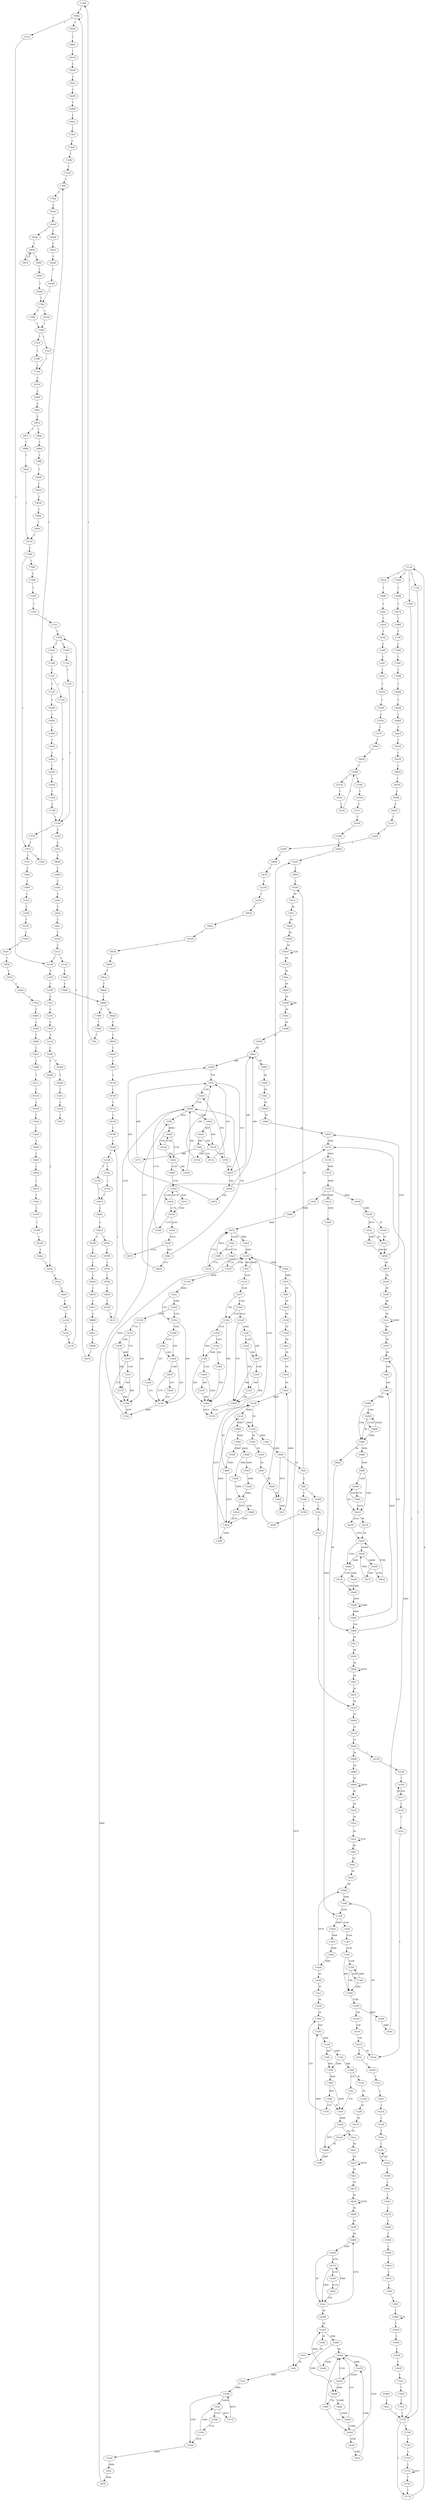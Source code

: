 digraph RAIL_CFG {
"17ab4" -> "1906c" [label="1"];
"17bfc" -> "17ab4" [label="1"];
"179f0" -> "17bd4" [label="1"];
"19068" -> "179f0" [label="1"];
"179d4" -> "19068" [label="1"];
"1a1e0" -> "179d0" [label="1"];
"1a15c" -> "1a1e0" [label="1"];
"1718c" -> "17194" [label="1"];
"1a0a4" -> "1a0ac" [label="3"];
"19b48" -> "1a080" [label="3"];
"17140" -> "1a140" [label="3"];
"17630" -> "1a1a4" [label="3"];
"17050" -> "171ec" [label="2"];
"17024" -> "17050" [label="2"];
"1a0f8" -> "1a104" [label="3"];
"18268" -> "182bc" [label="1"];
"17308" -> "18268" [label="1"];
"1546c" -> "15478" [label="1"];
"176a4" -> "16fd4" [label="1"];
"176a0" -> "176a4" [label="1"];
"16fd0" -> "1765c" [label="1"];
"16fb8" -> "16fd0" [label="1"];
"16fa0" -> "17010" [label="1"];
"16f50" -> "16fa0" [label="1"];
"10118" -> "15454" [label="1"];
"158ac" -> "158b0" [label="1"];
"171b8" -> "17198" [label="1"];
"1a030" -> "1a038" [label="1"];
"1a844" -> "1a86c" [label="1"];
"1a000" -> "1a844" [label="1"];
"19a90" -> "1a000" [label="1"];
"19a58" -> "19a90" [label="1"];
"17024" -> "17160" [label="2"];
"17280" -> "17294" [label="1"];
"17f68" -> "17280" [label="1"];
"1a5bc" -> "1a0a4" [label="3"];
"18fa4" -> "18130" [label="1"];
"17f74" -> "17f14" [label="1"];
"18f88" -> "18fa4" [label="1"];
"18f74" -> "18f7c" [label="1"];
"17ed8" -> "17ee4" [label="1"];
"17ec4" -> "17ed8" [label="1"];
"17eb8" -> "17ec4" [label="1"];
"18ed8" -> "17fb4" [label="1"];
"18ed0" -> "18ed8" [label="1"];
"18ec0" -> "18ed0" [label="1"];
"18eb4" -> "18ec0" [label="1"];
"17eb0" -> "17f94" [label="1"];
"17f14" -> "17eb0" [label="1"];
"17f08" -> "17f14" [label="1"];
"18f80" -> "1905c" [label="1"];
"19030" -> "18f80" [label="1"];
"19008" -> "19014" [label="1"];
"18fb4" -> "18ff8" [label="1"];
"17fb4" -> "17fb8" [label="1"];
"18f74" -> "18fa8" [label="1"];
"18f48" -> "18f4c" [label="2"];
"18124" -> "18f48" [label="2"];
"17ee4" -> "18124" [label="2"];
"17eb8" -> "17ec0" [label="1"];
"18184" -> "17eb8" [label="1"];
"18eb8" -> "17fb4" [label="1"];
"18f40" -> "18f44" [label="1"];
"18ea8" -> "18edc" [label="1"];
"18e6c" -> "18ea8" [label="2"];
"16f70" -> "1546c" [label="1"];
"17f94" -> "17fa4" [label="2"];
"17ea0" -> "17f94" [label="1"];
"1a15c" -> "1a168" [label="2"];
"17df8" -> "17ea0" [label="1"];
"1a0ac" -> "1a158" [label="3"];
"17de8" -> "17df8" [label="1"];
"16dec" -> "17de4" [label="1"];
"16dd4" -> "16dec" [label="1"];
"1906c" -> "18a54" [label="1"];
"18bd8" -> "18a34" [label="1"];
"1887c" -> "18888" [label="1"];
"18c98" -> "18ca4" [label="1"];
"187d0" -> "18c7c" [label="1"];
"18d28" -> "187d0" [label="1"];
"18540" -> "1856c" [label="1"];
"187b8" -> "18d28" [label="1"];
"18798" -> "1879c" [label="1"];
"1878c" -> "18798" [label="1"];
"1960c" -> "19614" [label="2"];
"1a814" -> "1960c" [label="2"];
"182dc" -> "182ec" [label="3"];
"1a7e4" -> "1a814" [label="1"];
"1a7a8" -> "1a7bc" [label="1"];
"18fa8" -> "18fb4" [label="1"];
"195e8" -> "1a7a8" [label="2"];
"16f64" -> "16f70" [label="1"];
"18780" -> "195e8" [label="1"];
"1a7a8" -> "1a7e8" [label="1"];
"18724" -> "18738" [label="1"];
"186c0" -> "188dc" [label="1"];
"186a8" -> "186b0" [label="1"];
"19068" -> "186a8" [label="1"];
"1a10c" -> "1a134" [label="3"];
"18528" -> "185e8" [label="1"];
"1a230" -> "18428" [label="1"];
"1a228" -> "1a230" [label="1"];
"1a894" -> "1a670" [label="1"];
"1a1fc" -> "1a628" [label="1"];
"182f0" -> "18300" [label="1"];
"17fa4" -> "18e6c" [label="2"];
"18420" -> "1a1fc" [label="1"];
"1765c" -> "17688" [label="1"];
"18518" -> "183f8" [label="1"];
"16e34" -> "184c8" [label="1"];
"1889c" -> "18538" [label="1"];
"16dc4" -> "16e28" [label="1"];
"1881c" -> "18d30" [label="1"];
"16db0" -> "16dc4" [label="1"];
"17dd8" -> "16d88" [label="1"];
"17d4c" -> "17dd8" [label="1"];
"15880" -> "17cf8" [label="1"];
"183f8" -> "18420" [label="1"];
"15874" -> "15880" [label="1"];
"17448" -> "158d4" [label="1"];
"157a4" -> "17448" [label="1"];
"19614" -> "1878c" [label="1"];
"173fc" -> "15738" [label="1"];
"17390" -> "15738" [label="1"];
"1a198" -> "1762c" [label="3"];
"17314" -> "15738" [label="1"];
"17628" -> "17314" [label="1"];
"18a54" -> "1889c" [label="1"];
"158c8" -> "1761c" [label="1"];
"15994" -> "15834" [label="1"];
"15908" -> "15924" [label="1"];
"15908" -> "15908" [label="5"];
"158fc" -> "15908" [label="1"];
"15814" -> "158f0" [label="1"];
"158e4" -> "15814" [label="1"];
"15478" -> "17308" [label="1"];
"16da8" -> "16db0" [label="1"];
"153b0" -> "153b8" [label="1"];
"14274" -> "14280" [label="1"];
"1426c" -> "14274" [label="1"];
"17198" -> "17140" [label="1"];
"155c8" -> "155bc" [label="49"];
"155ac" -> "155bc" [label="1"];
"155bc" -> "155c8" [label="50"];
"1424c" -> "14254" [label="1"];
"1512c" -> "1424c" [label="1"];
"1422c" -> "14240" [label="1"];
"14210" -> "141a4" [label="99"];
"18888" -> "18bcc" [label="1"];
"141e0" -> "14210" [label="100"];
"141d4" -> "141e0" [label="100"];
"11e00" -> "141d4" [label="100"];
"1421c" -> "141a4" [label="1"];
"1a14c" -> "19b48" [label="3"];
"1417c" -> "1419c" [label="1"];
"14160" -> "1417c" [label="100"];
"1761c" -> "17628" [label="1"];
"14194" -> "14160" [label="1"];
"1412c" -> "10c24" [label="1"];
"172cc" -> "17024" [label="1"];
"1539c" -> "1412c" [label="1"];
"14308" -> "1539c" [label="1"];
"14ffc" -> "14308" [label="1"];
"142f0" -> "14320" [label="1"];
"15398" -> "142f0" [label="1"];
"142d4" -> "15398" [label="1"];
"14fd0" -> "14fdc" [label="30"];
"14fdc" -> "14340" [label="28"];
"13bb0" -> "13c28" [label="30"];
"13fdc" -> "14fd0" [label="3000"];
"19014" -> "19030" [label="1"];
"139a0" -> "13bb0" [label="3000"];
"13984" -> "139a0" [label="3000"];
"18c58" -> "18780" [label="1"];
"13a08" -> "13b1c" [label="3000"];
"1718c" -> "171a0" [label="1"];
"139d0" -> "13a08" [label="3000"];
"13fc0" -> "1392c" [label="3000"];
"14fa8" -> "13fc0" [label="3000"];
"186b0" -> "186b8" [label="1"];
"13c28" -> "13c44" [label="30"];
"14fd4" -> "14fa8" [label="30"];
"14fa0" -> "14fd4" [label="30"];
"17194" -> "17140" [label="1"];
"18bcc" -> "18bd8" [label="1"];
"1a628" -> "1a660" [label="1"];
"13ee8" -> "14fa0" [label="30"];
"13e0c" -> "13ee8" [label="30"];
"13c44" -> "13e0c" [label="30"];
"13c38" -> "13c44" [label="3000"];
"13bf8" -> "13c38" [label="3000"];
"11da8" -> "11330" [label="3100"];
"14280" -> "153b0" [label="1"];
"11b6c" -> "149cc" [label="30"];
"11b3c" -> "11b3c" [label="570"];
"12400" -> "12418" [label="300"];
"18d30" -> "18874" [label="1"];
"1199c" -> "11a6c" [label="600"];
"10d94" -> "10d9c" [label="90"];
"10e10" -> "10e18" [label="90"];
"1a140" -> "1a14c" [label="3"];
"14d54" -> "14e64" [label="2520"];
"10d68" -> "10d94" [label="10020"];
"135a8" -> "14f2c" [label="3000"];
"10ddc" -> "10e10" [label="1410"];
"1856c" -> "16e40" [label="1"];
"10d9c" -> "10da4" [label="90"];
"11b24" -> "11b5c" [label="30"];
"14874" -> "14380" [label="240"];
"10e54" -> "10ea0" [label="8760"];
"145f0" -> "1468c" [label="420"];
"11eb4" -> "11ef8" [label="30"];
"10ea8" -> "10e38" [label="16680"];
"1562c" -> "15634" [label="30"];
"10e20" -> "10ea0" [label="2910"];
"10e08" -> "10ddc" [label="6570"];
"10d14" -> "10f10" [label="30"];
"13c58" -> "13cb4" [label="30"];
"10c44" -> "10c54" [label="31"];
"1255c" -> "12574" [label="300"];
"18f44" -> "18eb8" [label="1"];
"158f0" -> "158fc" [label="1"];
"12360" -> "1236c" [label="1410"];
"14404" -> "1443c" [label="3720"];
"10cf8" -> "10d08" [label="30"];
"149cc" -> "14a54" [label="30"];
"124cc" -> "12500" [label="4380"];
"13c44" -> "13fdc" [label="3000"];
"13dc8" -> "13e04" [label="30"];
"10e10" -> "10e20" [label="2910"];
"10190" -> "101dc" [label="2970"];
"1252c" -> "12550" [label="510"];
"130f8" -> "13074" [label="8610"];
"10f04" -> "10f1c" [label="30"];
"171a0" -> "19a58" [label="1"];
"1352c" -> "13598" [label="3000"];
"10efc" -> "10d4c" [label="240"];
"10ddc" -> "10e08" [label="5160"];
"1a080" -> "1a58c" [label="3"];
"14920" -> "10190" [label="3000"];
"1558c" -> "10108" [label="1"];
"1022c" -> "14954" [label="60"];
"157a4" -> "100ec" [label="1"];
"10190" -> "101b0" [label="30"];
"145dc" -> "145f0" [label="2550"];
"146b0" -> "146c4" [label="1530"];
"10ea0" -> "10ea8" [label="10440"];
"18ca4" -> "1881c" [label="1"];
"10ea0" -> "10eb0" [label="1320"];
"17f14" -> "17f2c" [label="1"];
"10cfc" -> "10d14" [label="30"];
"15174" -> "15194" [label="9000"];
"14908" -> "14960" [label="30"];
"150ec" -> "14908" [label="30"];
"18c7c" -> "195e8" [label="1"];
"113e0" -> "11408" [label="2400"];
"17688" -> "1011c" [label="1"];
"10eb0" -> "10ec8" [label="1320"];
"150a8" -> "150ec" [label="30"];
"12518" -> "1252c" [label="1710"];
"155d8" -> "1560c" [label="1"];
"10f5c" -> "1497c" [label="30"];
"142b0" -> "14320" [label="1"];
"113f4" -> "113e0" [label="6200"];
"14fd0" -> "14fa8" [label="2970"];
"10da4" -> "10f04" [label="90"];
"148ec" -> "148f8" [label="30"];
"17140" -> "17f74" [label="1"];
"122dc" -> "12300" [label="690"];
"17294" -> "1729c" [label="1"];
"1564c" -> "15650" [label="30"];
"11b3c" -> "11b6c" [label="30"];
"16efc" -> "16f34" [label="1"];
"14834" -> "148ec" [label="300"];
"141a4" -> "11da8" [label="100"];
"10eb8" -> "10ee8" [label="1680"];
"144d0" -> "144e4" [label="3720"];
"184c8" -> "18518" [label="1"];
"15834" -> "158c8" [label="1"];
"14a48" -> "14a64" [label="30"];
"156e0" -> "156e0" [label="120"];
"1a4f0" -> "1a4fc" [label="1"];
"12418" -> "124bc" [label="300"];
"147f0" -> "14818" [label="210"];
"14954" -> "14918" [label="2970"];
"17160" -> "17168" [label="2"];
"1a7bc" -> "1a7e4" [label="1"];
"147f0" -> "143c0" [label="390"];
"11f68" -> "11fb0" [label="3000"];
"10e7c" -> "10ea8" [label="7920"];
"16e40" -> "16dd4" [label="1"];
"15640" -> "156e0" [label="30"];
"1a660" -> "1a894" [label="1"];
"1468c" -> "146a4" [label="270"];
"15658" -> "1566c" [label="30"];
"10f1c" -> "10f54" [label="30"];
"100c8" -> "15588" [label="1"];
"1419c" -> "1421c" [label="1"];
"11dc8" -> "113c0" [label="3100"];
"125bc" -> "12644" [label="1260"];
"1227c" -> "1234c" [label="780"];
"15194" -> "15218" [label="9000"];
"10d08" -> "10cfc" [label="30"];
"1021c" -> "14954" [label="2940"];
"14b1c" -> "14ac0" [label="30"];
"10ed8" -> "10ef4" [label="3000"];
"14568" -> "146b0" [label="1170"];
"179d0" -> "179d4" [label="1"];
"1a158" -> "1a15c" [label="3"];
"10d30" -> "10efc" [label="240"];
"10d94" -> "10d68" [label="11520"];
"14294" -> "15390" [label="1"];
"18538" -> "18540" [label="1"];
"14df0" -> "14e64" [label="30"];
"14fe8" -> "14340" [label="2"];
"1537c" -> "14294" [label="1"];
"15454" -> "16efc" [label="1"];
"149c0" -> "11b24" [label="30"];
"100cc" -> "15738" [label="1"];
"10ea8" -> "10eb0" [label="1680"];
"10c54" -> "10c60" [label="31"];
"15578" -> "1016c" [label="1"];
"14918" -> "15174" [label="3000"];
"1259c" -> "125b0" [label="1920"];
"15230" -> "14920" [label="3000"];
"1468c" -> "146b0" [label="150"];
"15554" -> "15570" [label="1"];
"1236c" -> "12384" [label="330"];
"148ec" -> "14380" [label="480"];
"100f8" -> "1a06c" [label="1"];
"17d00" -> "17d4c" [label="1"];
"10cd4" -> "10cf8" [label="30"];
"100b0" -> "100c8" [label="1"];
"1a670" -> "1a228" [label="1"];
"14554" -> "14568" [label="1170"];
"11b0c" -> "11f68" [label="600"];
"143e4" -> "1443c" [label="360"];
"13b1c" -> "13b88" [label="3030"];
"15634" -> "15640" [label="30"];
"15508" -> "15554" [label="1"];
"10db4" -> "10df4" [label="3000"];
"14380" -> "147fc" [label="720"];
"17ec0" -> "17ee4" [label="1"];
"188dc" -> "18724" [label="1"];
"15774" -> "157a4" [label="4"];
"14998" -> "149c0" [label="30"];
"100ec" -> "100f8" [label="1"];
"14cb0" -> "14bdc" [label="4110"];
"14aa0" -> "14a80" [label="2970"];
"14d90" -> "14dbc" [label="12090"];
"18a34" -> "1906c" [label="1"];
"10ef4" -> "10d4c" [label="2850"];
"125b0" -> "12644" [label="450"];
"14a54" -> "149d4" [label="30"];
"10d4c" -> "10d80" [label="3090"];
"14f3c" -> "13480" [label="3000"];
"1a038" -> "171b8" [label="1"];
"10df4" -> "10e10" [label="1500"];
"15924" -> "15994" [label="1"];
"1a4e4" -> "1a54c" [label="1"];
"12708" -> "1314c" [label="2070"];
"14960" -> "14918" [label="30"];
"1a52c" -> "10104" [label="1"];
"11408" -> "11e00" [label="3100"];
"14e78" -> "14d54" [label="12420"];
"10104" -> "15508" [label="1"];
"101dc" -> "1022c" [label="30"];
"14818" -> "14834" [label="540"];
"146a4" -> "143f0" [label="270"];
"10108" -> "1537c" [label="1"];
"17bd4" -> "17bfc" [label="1"];
"14834" -> "14874" [label="240"];
"10c60" -> "14990" [label="30"];
"144c4" -> "144e4" [label="10170"];
"1310c" -> "13118" [label="5520"];
"1477c" -> "147fc" [label="480"];
"14c68" -> "14c74" [label="2970"];
"13124" -> "13074" [label="7710"];
"149b8" -> "14998" [label="30"];
"10e38" -> "10e7c" [label="7920"];
"11fb0" -> "11fb8" [label="600"];
"1879c" -> "187b8" [label="1"];
"15218" -> "15230" [label="9000"];
"10ef4" -> "10f04" [label="150"];
"146e0" -> "147c8" [label="240"];
"1a184" -> "1a198" [label="3"];
"15650" -> "15658" [label="30"];
"156e0" -> "15734" [label="30"];
"10f34" -> "10f34" [label="2970"];
"10ec8" -> "10ee8" [label="1320"];
"10d80" -> "10d9c" [label="1500"];
"15738" -> "15744" [label="1"];
"1a0e0" -> "1a0f8" [label="3"];
"11bd4" -> "14a48" [label="3000"];
"1905c" -> "18130" [label="1"];
"146b0" -> "143f0" [label="3810"];
"14240" -> "1512c" [label="1"];
"14368" -> "148ec" [label="30"];
"14b94" -> "14c68" [label="3000"];
"1a168" -> "1a184" [label="3"];
"15390" -> "142b0" [label="1"];
"1a4fc" -> "1a52c" [label="1"];
"1575c" -> "1575c" [label="557"];
"16d88" -> "16da8" [label="1"];
"10cfc" -> "10cfc" [label="2940"];
"18f7c" -> "18f88" [label="1"];
"10df4" -> "10e08" [label="1500"];
"15734" -> "1564c" [label="30"];
"1443c" -> "144d0" [label="3720"];
"14998" -> "14998" [label="2970"];
"16f34" -> "16f50" [label="1"];
"14df0" -> "14e04" [label="720"];
"1417c" -> "14160" [label="99"];
"1497c" -> "10c24" [label="30"];
"1a19c" -> "17630" [label="3"];
"15744" -> "1574c" [label="1"];
"13e04" -> "1392c" [label="30"];
"10d68" -> "10d9c" [label="1500"];
"143e4" -> "14404" [label="4740"];
"10c60" -> "14158" [label="1"];
"11fac" -> "11fe4" [label="570"];
"11e00" -> "14a04" [label="3000"];
"182d4" -> "182dc" [label="2"];
"1255c" -> "12708" [label="840"];
"10eb0" -> "10eb8" [label="1680"];
"143c0" -> "146b0" [label="1530"];
"13120" -> "13150" [label="5520"];
"147fc" -> "14818" [label="510"];
"155a4" -> "155ac" [label="1"];
"14a48" -> "149d4" [label="2970"];
"13150" -> "13138" [label="7710"];
"155c8" -> "155d8" [label="1"];
"147e4" -> "147fc" [label="240"];
"13144" -> "124cc" [label="4950"];
"1236c" -> "123f4" [label="1080"];
"18ea8" -> "18eb4" [label="1"];
"10f04" -> "10d30" [label="210"];
"1575c" -> "1576c" [label="1"];
"1a54c" -> "1a4f0" [label="1"];
"14ffc" -> "142d4" [label="1"];
"11b5c" -> "11b3c" [label="30"];
"15588" -> "1558c" [label="1"];
"15658" -> "15658" [label="90"];
"14e30" -> "14e5c" [label="5580"];
"15688" -> "14368" [label="30"];
"10d80" -> "10d94" [label="1590"];
"10f10" -> "10d30" [label="30"];
"101b0" -> "1022c" [label="30"];
"13074" -> "130bc" [label="16320"];
"14aa4" -> "14a80" [label="30"];
"144e4" -> "1451c" [label="2550"];
"1a134" -> "17024" [label="3"];
"147c8" -> "147f0" [label="600"];
"1230c" -> "124b8" [label="900"];
"182f0" -> "182d4" [label="2"];
"12550" -> "12708" [label="270"];
"18f34" -> "18f40" [label="1"];
"11ae8" -> "11b0c" [label="600"];
"14970" -> "10cd4" [label="30"];
"14404" -> "143e4" [label="5100"];
"145f0" -> "14670" [label="2130"];
"10e18" -> "10ea0" [label="90"];
"1906c" -> "1a1ec" [label="1"];
"153d4" -> "10118" [label="1"];
"113e0" -> "113f4" [label="3800"];
"146c4" -> "147c8" [label="600"];
"182ec" -> "1a0e0" [label="3"];
"15570" -> "100b0" [label="1"];
"149d4" -> "11da8" [label="3000"];
"18300" -> "18308" [label="1"];
"START" -> "100cc" [label="1"];
"18428" -> "1842c" [label="1"];
"14c74" -> "14cec" [label="2820"];
"14320" -> "14fe8" [label="2"];
"13984" -> "139d0" [label="6000"];
"1574c" -> "15750" [label="1"];
"10ee8" -> "10ed8" [label="3000"];
"146e0" -> "146fc" [label="690"];
"146fc" -> "1472c" [label="210"];
"17010" -> "16fb4" [label="1"];
"1018c" -> "15588" [label="1"];
"12650" -> "12668" [label="210"];
"1472c" -> "147fc" [label="210"];
"14254" -> "155a4" [label="1"];
"12500" -> "12518" [label="2070"];
"1a1ec" -> "1a168" [label="1"];
"147c8" -> "147e4" [label="240"];
"113ec" -> "113f4" [label="2500"];
"1a58c" -> "1a5bc" [label="3"];
"146fc" -> "1477c" [label="480"];
"16fe0" -> "16f64" [label="1"];
"14818" -> "148ec" [label="180"];
"113c0" -> "113ec" [label="3100"];
"11afc" -> "119e8" [label="600"];
"1a86c" -> "1a030" [label="1"];
"17de4" -> "17de8" [label="1"];
"101dc" -> "1021c" [label="2940"];
"14340" -> "1561c" [label="30"];
"113ec" -> "11408" [label="600"];
"1a5e4" -> "END" [label="1"];
"18754" -> "18c58" [label="1"];
"14a04" -> "14a0c" [label="3000"];
"18738" -> "18754" [label="1"];
"14d0c" -> "14d90" [label="2940"];
"1252c" -> "12538" [label="1200"];
"14a14" -> "11b80" [label="3000"];
"19614" -> "18c98" [label="1"];
"11b80" -> "11330" [label="3000"];
"1a7e8" -> "1a814" [label="1"];
"119e8" -> "11fac" [label="570"];
"11330" -> "11ba0" [label="3000"];
"1762c" -> "1a19c" [label="3"];
"143f0" -> "14404" [label="4080"];
"139e4" -> "13a28" [label="3000"];
"11ba0" -> "114c8" [label="3000"];
"12500" -> "1259c" [label="2310"];
"114c8" -> "11bd4" [label="3000"];
"14a64" -> "11ecc" [label="30"];
"11ecc" -> "11e18" [label="30"];
"18ff8" -> "19008" [label="1"];
"119e8" -> "11e9c" [label="30"];
"14990" -> "149b8" [label="30"];
"14a0c" -> "15174" [label="3000"];
"11e18" -> "1199c" [label="30"];
"122dc" -> "122e8" [label="1350"];
"1a104" -> "1a10c" [label="3"];
"1729c" -> "172cc" [label="1"];
"14ee4" -> "14d0c" [label="3000"];
"11a6c" -> "11ae8" [label="3600"];
"14cf8" -> "14b94" [label="30"];
"124cc" -> "1259c" [label="570"];
"11ae8" -> "11afc" [label="3000"];
"16fb4" -> "16fb8" [label="1"];
"18130" -> "17f08" [label="2"];
"14158" -> "14194" [label="1"];
"147fc" -> "143c0" [label="1140"];
"11e9c" -> "11eb4" [label="30"];
"14554" -> "145dc" [label="2550"];
"11ef8" -> "14a78" [label="30"];
"14a78" -> "14aa4" [label="30"];
"14a80" -> "11f48" [label="3000"];
"13150" -> "1310c" [label="8610"];
"11f48" -> "11a6c" [label="3000"];
"113f4" -> "11408" [label="100"];
"12550" -> "1255c" [label="1140"];
"14ed0" -> "14ee4" [label="3000"];
"1a1a4" -> "182f0" [label="3"];
"1011c" -> "10124" [label="1"];
"11fb0" -> "11fe4" [label="2400"];
"10150" -> "176a0" [label="1"];
"11fb8" -> "11f70" [label="570"];
"1547c" -> "1a5e4" [label="1"];
"14d54" -> "14d90" [label="9900"];
"18874" -> "1887c" [label="1"];
"11f70" -> "1199c" [label="570"];
"1016c" -> "1018c" [label="1"];
"11fb8" -> "11fe4" [label="30"];
"14aa0" -> "14aac" [label="30"];
"13eb8" -> "13c58" [label="30"];
"11afc" -> "11f68" [label="2400"];
"15588" -> "15578" [label="1"];
"14ac0" -> "14b2c" [label="30"];
"144c4" -> "14554" [label="1170"];
"1443c" -> "14450" [label="360"];
"14b2c" -> "14b74" [label="30"];
"18edc" -> "18f34" [label="1"];
"14b74" -> "14b30" [label="30"];
"186a0" -> "186a4" [label="1"];
"148f8" -> "150a8" [label="30"];
"14b30" -> "14b88" [label="30"];
"158d4" -> "15874" [label="1"];
"10e08" -> "10e10" [label="90"];
"14b88" -> "14cf8" [label="30"];
"15230" -> "14a14" [label="3000"];
"14c68" -> "14cec" [label="30"];
"15738" -> "15774" [label="3"];
"14cec" -> "14b94" [label="2970"];
"17f08" -> "17f68" [label="1"];
"10d9c" -> "10db4" [label="3000"];
"14c74" -> "14cb0" [label="4110"];
"14bdc" -> "14cec" [label="150"];
"1560c" -> "1426c" [label="1"];
"14bdc" -> "14c74" [label="3960"];
"1354c" -> "13580" [label="7710"];
"1230c" -> "12324" [label="390"];
"12644" -> "1270c" [label="330"];
"14d08" -> "14ee4" [label="30"];
"14dbc" -> "14de8" [label="12090"];
"186b8" -> "186c0" [label="1"];
"14de8" -> "14e04" [label="11880"];
"13580" -> "1358c" [label="7710"];
"14e04" -> "14e64" [label="7020"];
"14e5c" -> "14e78" [label="5580"];
"17168" -> "1718c" [label="2"];
"14fdc" -> "14ffc" [label="2"];
"14cec" -> "14d08" [label="30"];
"14e64" -> "14ed0" [label="3000"];
"11fe4" -> "14aa0" [label="3000"];
"14de8" -> "14e64" [label="210"];
"122c8" -> "122dc" [label="2040"];
"122b0" -> "122c8" [label="2610"];
"14ef0" -> "14f7c" [label="30"];
"10f54" -> "10f34" [label="30"];
"15750" -> "1575c" [label="1"];
"12668" -> "1270c" [label="210"];
"14f7c" -> "14efc" [label="30"];
"17f2c" -> "158ac" [label="1"];
"14efc" -> "1352c" [label="3000"];
"13598" -> "135a0" [label="1590"];
"135a0" -> "135a8" [label="3000"];
"13480" -> "13074" [label="3000"];
"171f4" -> "17140" [label="2"];
"14f2c" -> "14f34" [label="3000"];
"15230" -> "14f3c" [label="3000"];
"18f4c" -> "18f74" [label="2"];
"18f34" -> "18f18" [label="5"];
"13598" -> "1354c" [label="10020"];
"146c4" -> "146e0" [label="930"];
"1354c" -> "13570" [label="8610"];
"182bc" -> "182dc" [label="1"];
"13074" -> "130a0" [label="3000"];
"12538" -> "12550" [label="900"];
"130a0" -> "13150" [label="3000"];
"13150" -> "134bc" [label="3000"];
"17fb8" -> "17eb8" [label="1"];
"14ac0" -> "14ac0" [label="2970"];
"134bc" -> "14f70" [label="3000"];
"10ed8" -> "10ed8" [label="1080"];
"14e64" -> "14e78" [label="6840"];
"1358c" -> "135a0" [label="1410"];
"18f18" -> "18f34" [label="5"];
"14954" -> "14970" [label="30"];
"1451c" -> "14554" [label="2550"];
"130bc" -> "130e0" [label="7710"];
"130e0" -> "13124" [label="7710"];
"13138" -> "13144" [label="4950"];
"1234c" -> "12360" [label="2010"];
"10124" -> "10150" [label="1"];
"153b8" -> "158e4" [label="1"];
"1314c" -> "13150" [label="4950"];
"17fb4" -> "18184" [label="1"];
"13570" -> "13598" [label="8610"];
"11330" -> "11dc8" [label="3100"];
"130bc" -> "130f8" [label="8610"];
"158b0" -> "153c4" [label="1"];
"1227c" -> "122b0" [label="4740"];
"18690" -> "186a0" [label="1"];
"13bc0" -> "13bf8" [label="3000"];
"10e38" -> "10e54" [label="8760"];
"13118" -> "1227c" [label="5520"];
"12300" -> "124b8" [label="360"];
"124b8" -> "13120" [label="2610"];
"1310c" -> "13150" [label="3090"];
"12574" -> "12708" [label="600"];
"17cf8" -> "17d00" [label="1"];
"14e04" -> "14e30" [label="5580"];
"1259c" -> "1270c" [label="960"];
"125bc" -> "125d4" [label="210"];
"14210" -> "1422c" [label="1"];
"125b0" -> "125bc" [label="1470"];
"12644" -> "12650" [label="1380"];
"12324" -> "124b8" [label="780"];
"12650" -> "1270c" [label="1170"];
"12360" -> "123f4" [label="600"];
"123f4" -> "124bc" [label="360"];
"10f34" -> "10f5c" [label="30"];
"124bc" -> "13120" [label="2910"];
"16e28" -> "16e34" [label="1"];
"13138" -> "13150" [label="2760"];
"14b30" -> "14b30" [label="2970"];
"123f4" -> "12400" [label="1320"];
"1358c" -> "1354c" [label="6300"];
"14aac" -> "14b1c" [label="30"];
"122e8" -> "12324" [label="390"];
"171ec" -> "171f4" [label="2"];
"157a4" -> "17390" [label="1"];
"125d4" -> "1270c" [label="210"];
"1842c" -> "18528" [label="1"];
"14f34" -> "15174" [label="3000"];
"122e8" -> "12300" [label="960"];
"12300" -> "1230c" [label="1290"];
"14450" -> "146b0" [label="360"];
"122b0" -> "1234c" [label="2130"];
"186a4" -> "19068" [label="1"];
"10c24" -> "10c44" [label="31"];
"1566c" -> "15688" [label="30"];
"13cb4" -> "13dac" [label="30"];
"14d90" -> "14df0" [label="750"];
"1270c" -> "1314c" [label="2880"];
"1234c" -> "124bc" [label="900"];
"12400" -> "124bc" [label="1020"];
"12518" -> "12708" [label="360"];
"12384" -> "124bc" [label="330"];
"122c8" -> "124b8" [label="570"];
"1561c" -> "1562c" [label="30"];
"144e4" -> "144c4" [label="11340"];
"14f70" -> "14f8c" [label="30"];
"14d0c" -> "14e64" [label="60"];
"14f8c" -> "13eb8" [label="30"];
"185e8" -> "18690" [label="1"];
"14f70" -> "14efc" [label="2970"];
"13dac" -> "13dc8" [label="30"];
"16fd4" -> "16fe0" [label="1"];
"1576c" -> "15774" [label="1"];
"12538" -> "12574" [label="300"];
"1392c" -> "13c28" [label="3030"];
"18308" -> "1547c" [label="1"];
"13c28" -> "13c38" [label="9000"];
"13c38" -> "13964" [label="9000"];
"13b88" -> "13bc0" [label="3030"];
"1a06c" -> "1a4e4" [label="1"];
"13964" -> "13984" [label="9000"];
"157a4" -> "173fc" [label="1"];
"139d0" -> "139e4" [label="3000"];
"13bb0" -> "13bc0" [label="2970"];
"13a28" -> "13b1c" [label="3000"];
"153c4" -> "153d4" [label="1"];
"14670" -> "146b0" [label="2130"];
"13b1c" -> "13b24" [label="2970"];
"14ee4" -> "14ef0" [label="30"];
"13b24" -> "13bc0" [label="2970"];
"13bc0" -> "13c28" [label="5970"];
}
